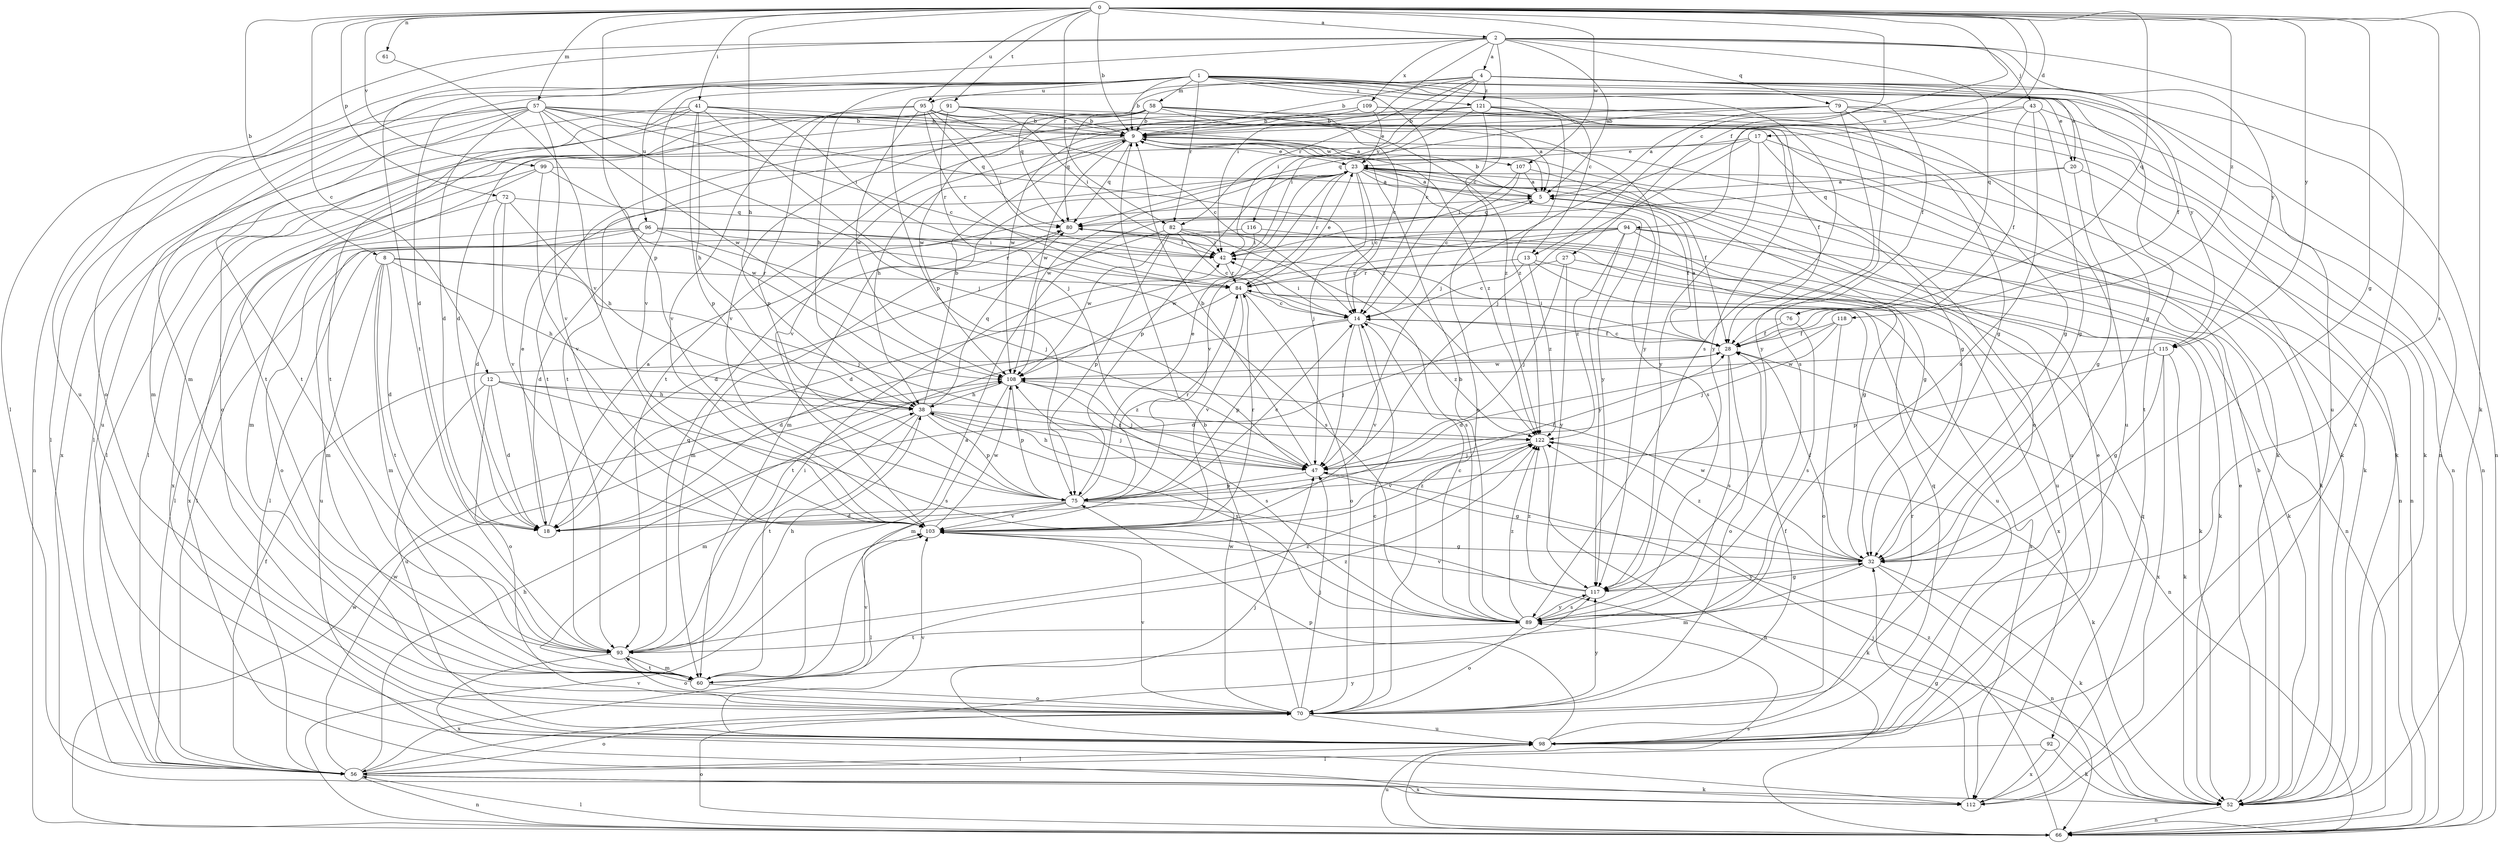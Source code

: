 strict digraph  {
0;
1;
2;
4;
5;
8;
9;
12;
13;
14;
17;
18;
20;
23;
27;
28;
32;
38;
41;
42;
43;
47;
52;
56;
57;
58;
60;
61;
66;
70;
72;
75;
76;
79;
80;
82;
84;
89;
91;
92;
93;
94;
95;
96;
98;
99;
103;
107;
108;
109;
112;
115;
116;
117;
118;
121;
122;
0 -> 2  [label=a];
0 -> 8  [label=b];
0 -> 9  [label=b];
0 -> 12  [label=c];
0 -> 13  [label=c];
0 -> 17  [label=d];
0 -> 27  [label=f];
0 -> 32  [label=g];
0 -> 38  [label=h];
0 -> 41  [label=i];
0 -> 52  [label=k];
0 -> 57  [label=m];
0 -> 61  [label=n];
0 -> 72  [label=p];
0 -> 75  [label=p];
0 -> 76  [label=q];
0 -> 82  [label=r];
0 -> 89  [label=s];
0 -> 91  [label=t];
0 -> 94  [label=u];
0 -> 95  [label=u];
0 -> 99  [label=v];
0 -> 107  [label=w];
0 -> 115  [label=y];
0 -> 118  [label=z];
1 -> 9  [label=b];
1 -> 13  [label=c];
1 -> 14  [label=c];
1 -> 18  [label=d];
1 -> 20  [label=e];
1 -> 28  [label=f];
1 -> 32  [label=g];
1 -> 38  [label=h];
1 -> 58  [label=m];
1 -> 60  [label=m];
1 -> 66  [label=n];
1 -> 70  [label=o];
1 -> 82  [label=r];
1 -> 89  [label=s];
1 -> 92  [label=t];
1 -> 95  [label=u];
1 -> 96  [label=u];
1 -> 103  [label=v];
1 -> 121  [label=z];
2 -> 4  [label=a];
2 -> 5  [label=a];
2 -> 14  [label=c];
2 -> 42  [label=i];
2 -> 43  [label=j];
2 -> 56  [label=l];
2 -> 76  [label=q];
2 -> 79  [label=q];
2 -> 93  [label=t];
2 -> 98  [label=u];
2 -> 109  [label=x];
2 -> 112  [label=x];
2 -> 115  [label=y];
4 -> 9  [label=b];
4 -> 20  [label=e];
4 -> 28  [label=f];
4 -> 42  [label=i];
4 -> 66  [label=n];
4 -> 75  [label=p];
4 -> 80  [label=q];
4 -> 82  [label=r];
4 -> 98  [label=u];
4 -> 115  [label=y];
4 -> 116  [label=y];
4 -> 121  [label=z];
5 -> 9  [label=b];
5 -> 28  [label=f];
5 -> 32  [label=g];
5 -> 80  [label=q];
8 -> 18  [label=d];
8 -> 38  [label=h];
8 -> 47  [label=j];
8 -> 60  [label=m];
8 -> 84  [label=r];
8 -> 93  [label=t];
8 -> 98  [label=u];
9 -> 23  [label=e];
9 -> 32  [label=g];
9 -> 38  [label=h];
9 -> 56  [label=l];
9 -> 80  [label=q];
9 -> 103  [label=v];
9 -> 107  [label=w];
9 -> 108  [label=w];
9 -> 122  [label=z];
12 -> 18  [label=d];
12 -> 38  [label=h];
12 -> 70  [label=o];
12 -> 89  [label=s];
12 -> 98  [label=u];
12 -> 122  [label=z];
13 -> 14  [label=c];
13 -> 84  [label=r];
13 -> 98  [label=u];
13 -> 112  [label=x];
13 -> 122  [label=z];
14 -> 18  [label=d];
14 -> 28  [label=f];
14 -> 42  [label=i];
14 -> 47  [label=j];
14 -> 75  [label=p];
14 -> 103  [label=v];
14 -> 122  [label=z];
17 -> 23  [label=e];
17 -> 47  [label=j];
17 -> 52  [label=k];
17 -> 56  [label=l];
17 -> 70  [label=o];
17 -> 117  [label=y];
18 -> 5  [label=a];
18 -> 23  [label=e];
20 -> 5  [label=a];
20 -> 32  [label=g];
20 -> 66  [label=n];
20 -> 80  [label=q];
23 -> 5  [label=a];
23 -> 14  [label=c];
23 -> 47  [label=j];
23 -> 52  [label=k];
23 -> 60  [label=m];
23 -> 66  [label=n];
23 -> 75  [label=p];
23 -> 84  [label=r];
23 -> 89  [label=s];
23 -> 98  [label=u];
23 -> 103  [label=v];
23 -> 108  [label=w];
23 -> 117  [label=y];
27 -> 47  [label=j];
27 -> 52  [label=k];
27 -> 84  [label=r];
27 -> 117  [label=y];
28 -> 5  [label=a];
28 -> 14  [label=c];
28 -> 42  [label=i];
28 -> 66  [label=n];
28 -> 70  [label=o];
28 -> 89  [label=s];
28 -> 108  [label=w];
32 -> 28  [label=f];
32 -> 52  [label=k];
32 -> 60  [label=m];
32 -> 66  [label=n];
32 -> 108  [label=w];
32 -> 117  [label=y];
32 -> 122  [label=z];
38 -> 9  [label=b];
38 -> 47  [label=j];
38 -> 60  [label=m];
38 -> 75  [label=p];
38 -> 80  [label=q];
38 -> 89  [label=s];
38 -> 93  [label=t];
38 -> 122  [label=z];
41 -> 9  [label=b];
41 -> 28  [label=f];
41 -> 38  [label=h];
41 -> 42  [label=i];
41 -> 47  [label=j];
41 -> 60  [label=m];
41 -> 75  [label=p];
41 -> 93  [label=t];
41 -> 112  [label=x];
42 -> 84  [label=r];
43 -> 9  [label=b];
43 -> 28  [label=f];
43 -> 32  [label=g];
43 -> 47  [label=j];
43 -> 66  [label=n];
43 -> 89  [label=s];
47 -> 9  [label=b];
47 -> 32  [label=g];
47 -> 38  [label=h];
47 -> 75  [label=p];
52 -> 9  [label=b];
52 -> 23  [label=e];
52 -> 47  [label=j];
52 -> 66  [label=n];
56 -> 28  [label=f];
56 -> 38  [label=h];
56 -> 52  [label=k];
56 -> 66  [label=n];
56 -> 70  [label=o];
56 -> 108  [label=w];
56 -> 112  [label=x];
56 -> 117  [label=y];
57 -> 9  [label=b];
57 -> 14  [label=c];
57 -> 18  [label=d];
57 -> 47  [label=j];
57 -> 52  [label=k];
57 -> 56  [label=l];
57 -> 66  [label=n];
57 -> 93  [label=t];
57 -> 98  [label=u];
57 -> 103  [label=v];
57 -> 108  [label=w];
57 -> 122  [label=z];
58 -> 9  [label=b];
58 -> 14  [label=c];
58 -> 32  [label=g];
58 -> 52  [label=k];
58 -> 56  [label=l];
58 -> 80  [label=q];
58 -> 103  [label=v];
58 -> 108  [label=w];
58 -> 122  [label=z];
60 -> 5  [label=a];
60 -> 42  [label=i];
60 -> 70  [label=o];
60 -> 93  [label=t];
60 -> 103  [label=v];
60 -> 122  [label=z];
61 -> 103  [label=v];
66 -> 56  [label=l];
66 -> 70  [label=o];
66 -> 89  [label=s];
66 -> 98  [label=u];
66 -> 103  [label=v];
66 -> 108  [label=w];
66 -> 122  [label=z];
70 -> 9  [label=b];
70 -> 14  [label=c];
70 -> 28  [label=f];
70 -> 47  [label=j];
70 -> 98  [label=u];
70 -> 103  [label=v];
70 -> 108  [label=w];
70 -> 117  [label=y];
72 -> 18  [label=d];
72 -> 38  [label=h];
72 -> 80  [label=q];
72 -> 103  [label=v];
72 -> 112  [label=x];
75 -> 14  [label=c];
75 -> 18  [label=d];
75 -> 23  [label=e];
75 -> 28  [label=f];
75 -> 52  [label=k];
75 -> 56  [label=l];
75 -> 84  [label=r];
75 -> 103  [label=v];
76 -> 18  [label=d];
76 -> 28  [label=f];
76 -> 89  [label=s];
79 -> 5  [label=a];
79 -> 9  [label=b];
79 -> 52  [label=k];
79 -> 66  [label=n];
79 -> 80  [label=q];
79 -> 89  [label=s];
79 -> 93  [label=t];
79 -> 117  [label=y];
80 -> 42  [label=i];
80 -> 60  [label=m];
82 -> 14  [label=c];
82 -> 18  [label=d];
82 -> 42  [label=i];
82 -> 52  [label=k];
82 -> 75  [label=p];
82 -> 89  [label=s];
82 -> 108  [label=w];
84 -> 14  [label=c];
84 -> 23  [label=e];
84 -> 70  [label=o];
84 -> 93  [label=t];
84 -> 103  [label=v];
84 -> 112  [label=x];
89 -> 9  [label=b];
89 -> 14  [label=c];
89 -> 70  [label=o];
89 -> 93  [label=t];
89 -> 117  [label=y];
89 -> 122  [label=z];
91 -> 5  [label=a];
91 -> 9  [label=b];
91 -> 18  [label=d];
91 -> 42  [label=i];
91 -> 70  [label=o];
91 -> 84  [label=r];
91 -> 93  [label=t];
91 -> 117  [label=y];
92 -> 52  [label=k];
92 -> 56  [label=l];
92 -> 112  [label=x];
93 -> 38  [label=h];
93 -> 60  [label=m];
93 -> 70  [label=o];
93 -> 80  [label=q];
93 -> 112  [label=x];
93 -> 122  [label=z];
94 -> 18  [label=d];
94 -> 32  [label=g];
94 -> 42  [label=i];
94 -> 52  [label=k];
94 -> 56  [label=l];
94 -> 66  [label=n];
94 -> 108  [label=w];
94 -> 117  [label=y];
94 -> 122  [label=z];
95 -> 5  [label=a];
95 -> 9  [label=b];
95 -> 14  [label=c];
95 -> 42  [label=i];
95 -> 75  [label=p];
95 -> 80  [label=q];
95 -> 84  [label=r];
95 -> 103  [label=v];
95 -> 108  [label=w];
96 -> 18  [label=d];
96 -> 42  [label=i];
96 -> 47  [label=j];
96 -> 56  [label=l];
96 -> 60  [label=m];
96 -> 70  [label=o];
96 -> 84  [label=r];
96 -> 89  [label=s];
98 -> 23  [label=e];
98 -> 47  [label=j];
98 -> 56  [label=l];
98 -> 75  [label=p];
98 -> 80  [label=q];
98 -> 84  [label=r];
98 -> 103  [label=v];
99 -> 5  [label=a];
99 -> 60  [label=m];
99 -> 103  [label=v];
99 -> 108  [label=w];
99 -> 112  [label=x];
103 -> 32  [label=g];
103 -> 84  [label=r];
103 -> 108  [label=w];
103 -> 122  [label=z];
107 -> 5  [label=a];
107 -> 14  [label=c];
107 -> 28  [label=f];
107 -> 42  [label=i];
108 -> 38  [label=h];
108 -> 47  [label=j];
108 -> 60  [label=m];
108 -> 75  [label=p];
108 -> 89  [label=s];
109 -> 9  [label=b];
109 -> 23  [label=e];
109 -> 52  [label=k];
109 -> 93  [label=t];
109 -> 108  [label=w];
109 -> 122  [label=z];
112 -> 32  [label=g];
112 -> 80  [label=q];
115 -> 32  [label=g];
115 -> 52  [label=k];
115 -> 75  [label=p];
115 -> 108  [label=w];
115 -> 112  [label=x];
116 -> 42  [label=i];
116 -> 56  [label=l];
116 -> 98  [label=u];
117 -> 32  [label=g];
117 -> 89  [label=s];
117 -> 103  [label=v];
117 -> 122  [label=z];
118 -> 18  [label=d];
118 -> 28  [label=f];
118 -> 47  [label=j];
118 -> 70  [label=o];
121 -> 9  [label=b];
121 -> 32  [label=g];
121 -> 42  [label=i];
121 -> 70  [label=o];
121 -> 93  [label=t];
121 -> 98  [label=u];
121 -> 117  [label=y];
122 -> 47  [label=j];
122 -> 52  [label=k];
122 -> 66  [label=n];
122 -> 103  [label=v];
}
